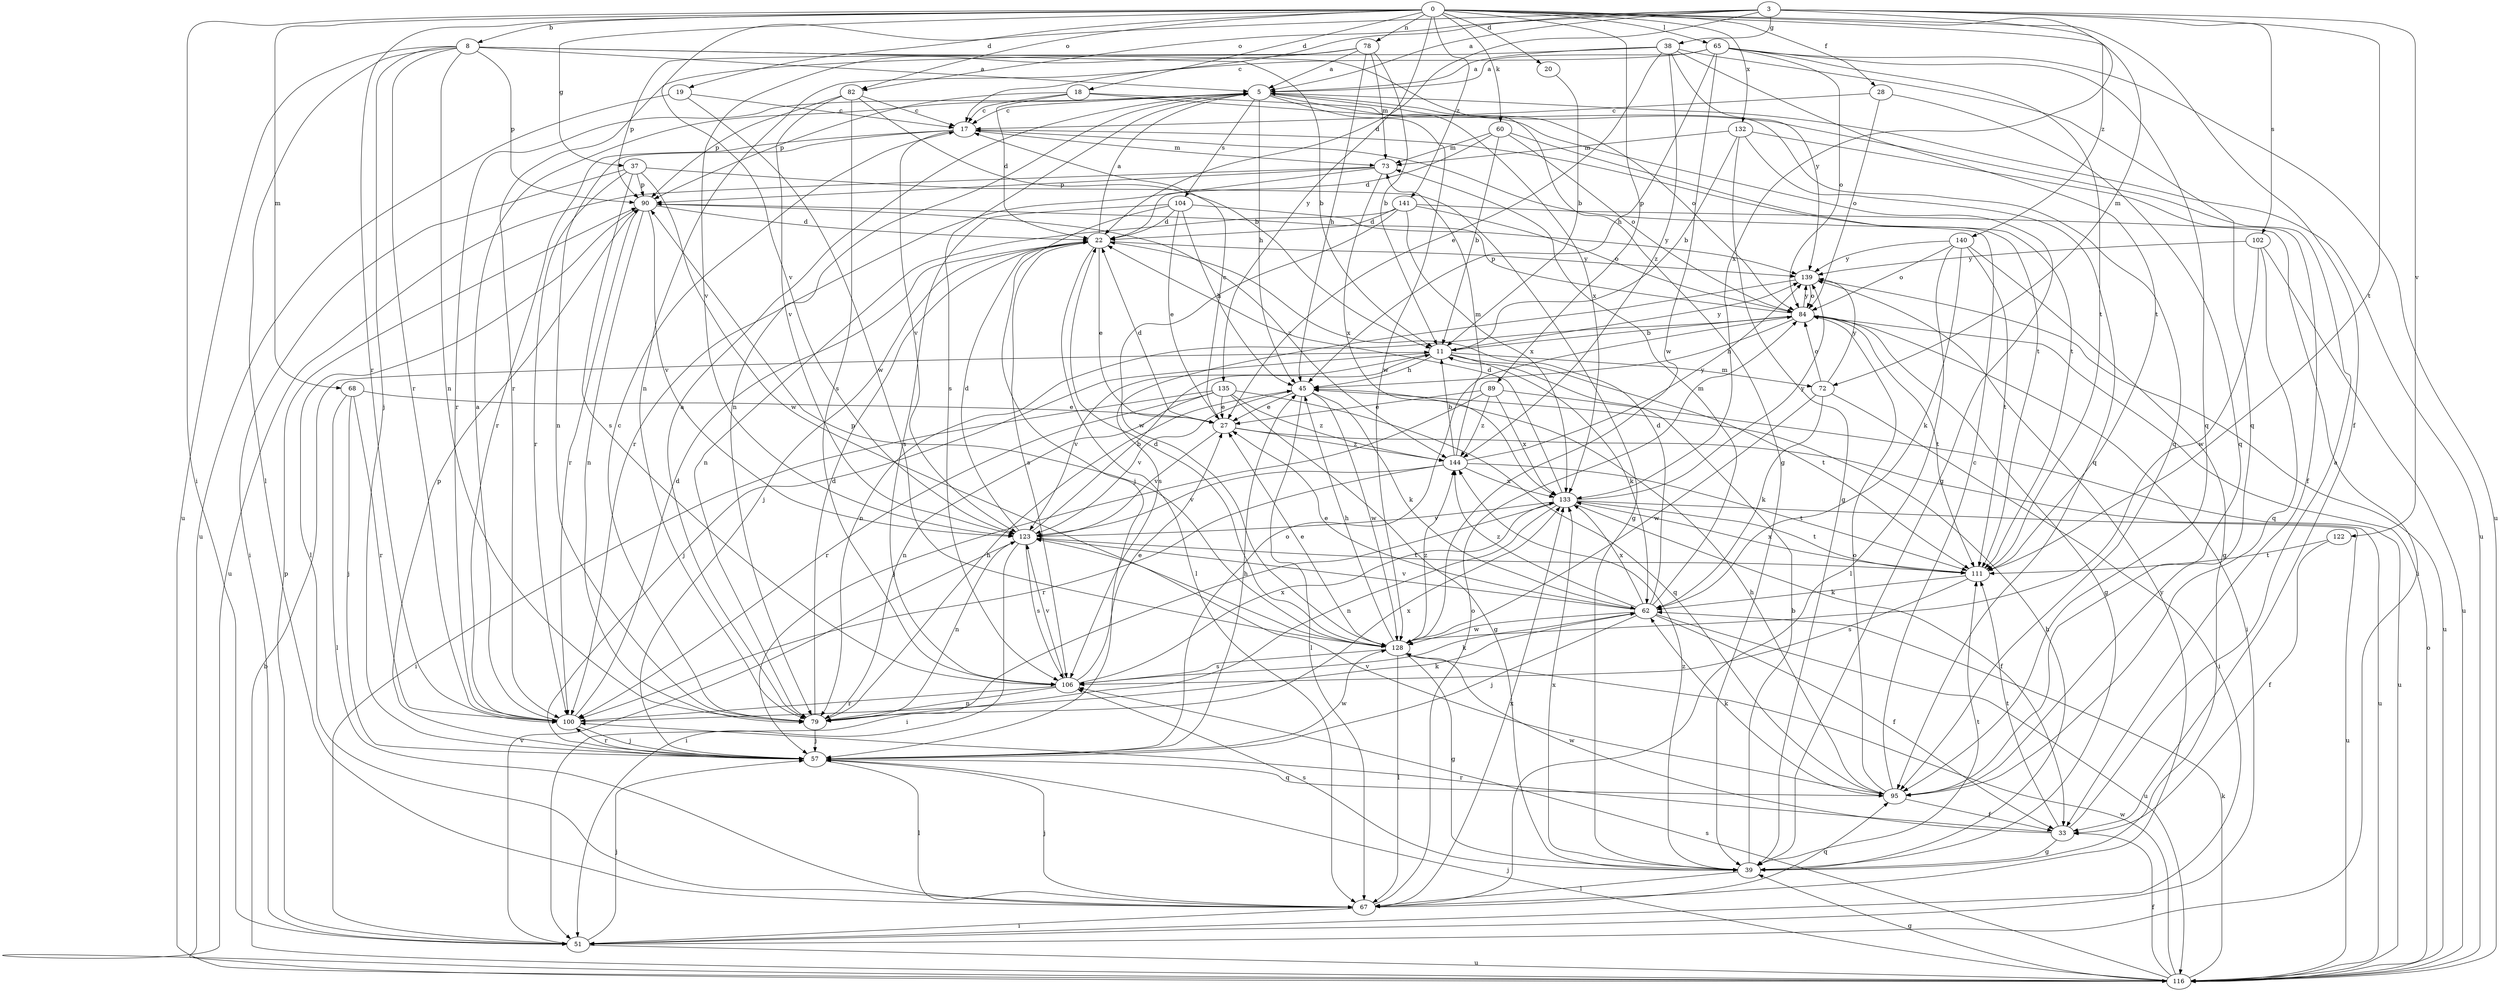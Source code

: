 strict digraph  {
0;
3;
5;
8;
11;
17;
18;
19;
20;
22;
27;
28;
33;
37;
38;
39;
45;
51;
57;
60;
62;
65;
67;
68;
72;
73;
78;
79;
82;
84;
89;
90;
95;
100;
102;
104;
106;
111;
116;
122;
123;
128;
132;
133;
135;
139;
140;
141;
144;
0 -> 8  [label=b];
0 -> 18  [label=d];
0 -> 19  [label=d];
0 -> 20  [label=d];
0 -> 28  [label=f];
0 -> 33  [label=f];
0 -> 37  [label=g];
0 -> 51  [label=i];
0 -> 60  [label=k];
0 -> 65  [label=l];
0 -> 68  [label=m];
0 -> 72  [label=m];
0 -> 78  [label=n];
0 -> 82  [label=o];
0 -> 89  [label=p];
0 -> 100  [label=r];
0 -> 132  [label=x];
0 -> 135  [label=y];
0 -> 140  [label=z];
0 -> 141  [label=z];
3 -> 5  [label=a];
3 -> 17  [label=c];
3 -> 22  [label=d];
3 -> 38  [label=g];
3 -> 82  [label=o];
3 -> 102  [label=s];
3 -> 111  [label=t];
3 -> 122  [label=v];
3 -> 123  [label=v];
3 -> 133  [label=x];
5 -> 17  [label=c];
5 -> 45  [label=h];
5 -> 79  [label=n];
5 -> 84  [label=o];
5 -> 100  [label=r];
5 -> 104  [label=s];
5 -> 106  [label=s];
5 -> 116  [label=u];
5 -> 128  [label=w];
5 -> 133  [label=x];
8 -> 5  [label=a];
8 -> 11  [label=b];
8 -> 39  [label=g];
8 -> 57  [label=j];
8 -> 67  [label=l];
8 -> 79  [label=n];
8 -> 90  [label=p];
8 -> 100  [label=r];
8 -> 116  [label=u];
11 -> 45  [label=h];
11 -> 57  [label=j];
11 -> 62  [label=k];
11 -> 72  [label=m];
11 -> 111  [label=t];
11 -> 123  [label=v];
11 -> 139  [label=y];
17 -> 73  [label=m];
17 -> 79  [label=n];
17 -> 100  [label=r];
17 -> 111  [label=t];
17 -> 123  [label=v];
18 -> 17  [label=c];
18 -> 22  [label=d];
18 -> 39  [label=g];
18 -> 90  [label=p];
18 -> 95  [label=q];
19 -> 17  [label=c];
19 -> 116  [label=u];
19 -> 128  [label=w];
20 -> 11  [label=b];
22 -> 5  [label=a];
22 -> 27  [label=e];
22 -> 57  [label=j];
22 -> 67  [label=l];
22 -> 106  [label=s];
22 -> 139  [label=y];
27 -> 17  [label=c];
27 -> 22  [label=d];
27 -> 116  [label=u];
27 -> 123  [label=v];
27 -> 144  [label=z];
28 -> 17  [label=c];
28 -> 84  [label=o];
28 -> 95  [label=q];
33 -> 5  [label=a];
33 -> 39  [label=g];
33 -> 100  [label=r];
33 -> 111  [label=t];
33 -> 128  [label=w];
37 -> 39  [label=g];
37 -> 51  [label=i];
37 -> 90  [label=p];
37 -> 100  [label=r];
37 -> 106  [label=s];
37 -> 128  [label=w];
38 -> 5  [label=a];
38 -> 27  [label=e];
38 -> 95  [label=q];
38 -> 100  [label=r];
38 -> 111  [label=t];
38 -> 139  [label=y];
38 -> 144  [label=z];
39 -> 11  [label=b];
39 -> 45  [label=h];
39 -> 67  [label=l];
39 -> 106  [label=s];
39 -> 111  [label=t];
39 -> 133  [label=x];
39 -> 144  [label=z];
45 -> 27  [label=e];
45 -> 62  [label=k];
45 -> 67  [label=l];
45 -> 123  [label=v];
45 -> 128  [label=w];
51 -> 57  [label=j];
51 -> 90  [label=p];
51 -> 116  [label=u];
51 -> 123  [label=v];
57 -> 45  [label=h];
57 -> 67  [label=l];
57 -> 84  [label=o];
57 -> 90  [label=p];
57 -> 95  [label=q];
57 -> 100  [label=r];
57 -> 128  [label=w];
60 -> 11  [label=b];
60 -> 22  [label=d];
60 -> 73  [label=m];
60 -> 84  [label=o];
60 -> 111  [label=t];
62 -> 22  [label=d];
62 -> 27  [label=e];
62 -> 33  [label=f];
62 -> 57  [label=j];
62 -> 73  [label=m];
62 -> 116  [label=u];
62 -> 123  [label=v];
62 -> 128  [label=w];
62 -> 133  [label=x];
62 -> 144  [label=z];
65 -> 5  [label=a];
65 -> 45  [label=h];
65 -> 79  [label=n];
65 -> 84  [label=o];
65 -> 95  [label=q];
65 -> 111  [label=t];
65 -> 116  [label=u];
65 -> 128  [label=w];
67 -> 51  [label=i];
67 -> 57  [label=j];
67 -> 84  [label=o];
67 -> 95  [label=q];
67 -> 133  [label=x];
67 -> 139  [label=y];
68 -> 27  [label=e];
68 -> 57  [label=j];
68 -> 67  [label=l];
68 -> 100  [label=r];
72 -> 51  [label=i];
72 -> 62  [label=k];
72 -> 84  [label=o];
72 -> 128  [label=w];
72 -> 139  [label=y];
73 -> 90  [label=p];
73 -> 100  [label=r];
73 -> 116  [label=u];
73 -> 133  [label=x];
78 -> 5  [label=a];
78 -> 11  [label=b];
78 -> 45  [label=h];
78 -> 73  [label=m];
78 -> 90  [label=p];
78 -> 123  [label=v];
79 -> 5  [label=a];
79 -> 17  [label=c];
79 -> 22  [label=d];
79 -> 45  [label=h];
79 -> 57  [label=j];
79 -> 133  [label=x];
82 -> 11  [label=b];
82 -> 17  [label=c];
82 -> 90  [label=p];
82 -> 106  [label=s];
82 -> 123  [label=v];
84 -> 11  [label=b];
84 -> 39  [label=g];
84 -> 45  [label=h];
84 -> 51  [label=i];
84 -> 79  [label=n];
84 -> 90  [label=p];
84 -> 111  [label=t];
84 -> 139  [label=y];
89 -> 27  [label=e];
89 -> 57  [label=j];
89 -> 116  [label=u];
89 -> 133  [label=x];
89 -> 144  [label=z];
90 -> 22  [label=d];
90 -> 67  [label=l];
90 -> 79  [label=n];
90 -> 100  [label=r];
90 -> 123  [label=v];
90 -> 144  [label=z];
95 -> 17  [label=c];
95 -> 33  [label=f];
95 -> 45  [label=h];
95 -> 62  [label=k];
95 -> 84  [label=o];
95 -> 123  [label=v];
100 -> 5  [label=a];
100 -> 22  [label=d];
100 -> 57  [label=j];
100 -> 62  [label=k];
102 -> 95  [label=q];
102 -> 116  [label=u];
102 -> 128  [label=w];
102 -> 139  [label=y];
104 -> 22  [label=d];
104 -> 27  [label=e];
104 -> 45  [label=h];
104 -> 57  [label=j];
104 -> 106  [label=s];
104 -> 139  [label=y];
106 -> 27  [label=e];
106 -> 62  [label=k];
106 -> 79  [label=n];
106 -> 100  [label=r];
106 -> 123  [label=v];
106 -> 133  [label=x];
111 -> 62  [label=k];
111 -> 106  [label=s];
111 -> 133  [label=x];
116 -> 11  [label=b];
116 -> 33  [label=f];
116 -> 39  [label=g];
116 -> 57  [label=j];
116 -> 62  [label=k];
116 -> 84  [label=o];
116 -> 106  [label=s];
116 -> 128  [label=w];
122 -> 33  [label=f];
122 -> 111  [label=t];
123 -> 11  [label=b];
123 -> 22  [label=d];
123 -> 51  [label=i];
123 -> 79  [label=n];
123 -> 106  [label=s];
123 -> 111  [label=t];
128 -> 22  [label=d];
128 -> 27  [label=e];
128 -> 39  [label=g];
128 -> 45  [label=h];
128 -> 67  [label=l];
128 -> 90  [label=p];
128 -> 106  [label=s];
128 -> 144  [label=z];
132 -> 11  [label=b];
132 -> 33  [label=f];
132 -> 39  [label=g];
132 -> 73  [label=m];
132 -> 95  [label=q];
133 -> 22  [label=d];
133 -> 33  [label=f];
133 -> 51  [label=i];
133 -> 79  [label=n];
133 -> 111  [label=t];
133 -> 116  [label=u];
133 -> 123  [label=v];
133 -> 139  [label=y];
135 -> 27  [label=e];
135 -> 39  [label=g];
135 -> 51  [label=i];
135 -> 79  [label=n];
135 -> 95  [label=q];
135 -> 100  [label=r];
135 -> 144  [label=z];
139 -> 84  [label=o];
139 -> 106  [label=s];
139 -> 116  [label=u];
140 -> 39  [label=g];
140 -> 62  [label=k];
140 -> 67  [label=l];
140 -> 84  [label=o];
140 -> 111  [label=t];
140 -> 139  [label=y];
141 -> 22  [label=d];
141 -> 51  [label=i];
141 -> 79  [label=n];
141 -> 84  [label=o];
141 -> 128  [label=w];
141 -> 133  [label=x];
144 -> 11  [label=b];
144 -> 73  [label=m];
144 -> 100  [label=r];
144 -> 111  [label=t];
144 -> 123  [label=v];
144 -> 133  [label=x];
144 -> 139  [label=y];
}
